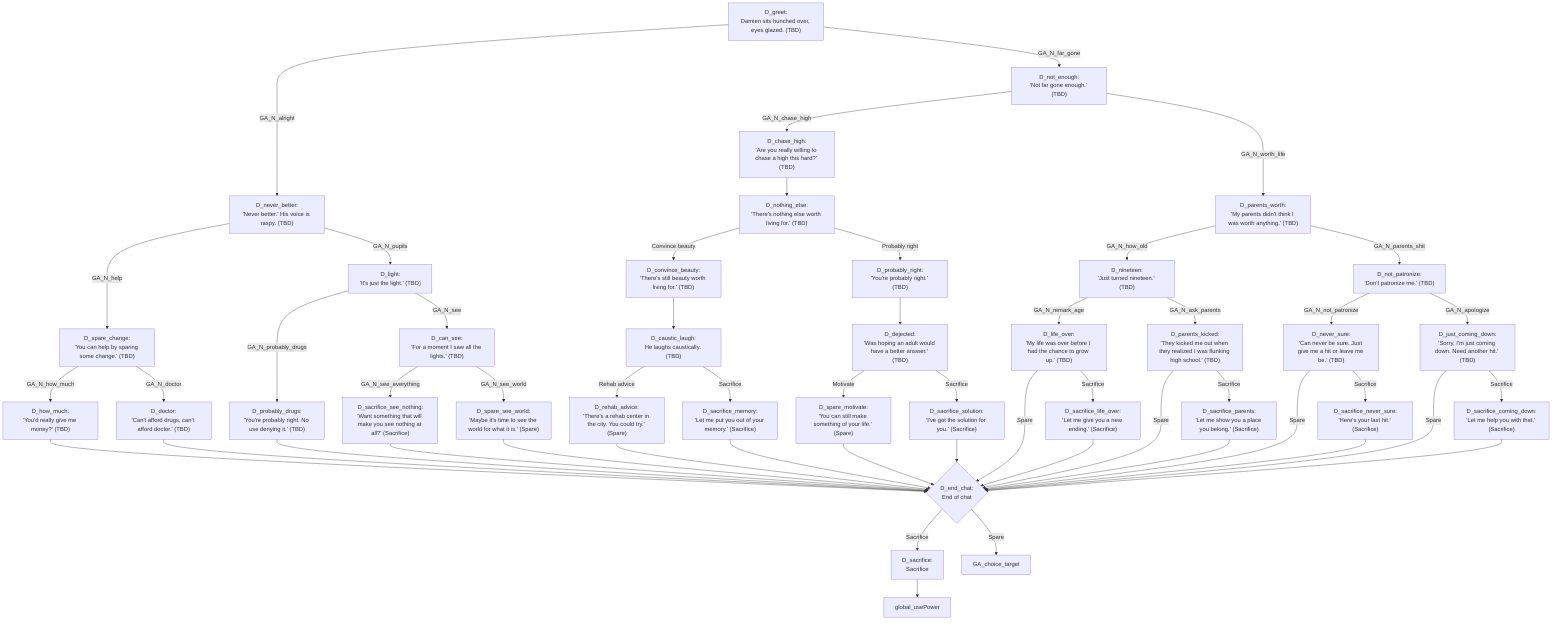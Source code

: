 flowchart TD
direction LR

D_greet["D_greet:<br/>Damien sits hunched over, eyes glazed. (TBD)"] -->|GA_N_alright| D_never_better
D_greet -->|GA_N_far_gone| D_not_enough
D_never_better["D_never_better:<br/>'Never better.' His voice is raspy. (TBD)"] -->|GA_N_help| D_spare_change
D_never_better -->|GA_N_pupils| D_light
D_spare_change["D_spare_change:<br/>'You can help by sparing some change.' (TBD)"] -->|GA_N_how_much| D_how_much
D_spare_change -->|GA_N_doctor| D_doctor
D_how_much["D_how_much:<br/>'You'd really give me money?' (TBD)"] --> D_end_chat
D_doctor["D_doctor:<br/>'Can't afford drugs, can't afford doctor.' (TBD)"] --> D_end_chat

D_light["D_light:<br/>'It's just the light.' (TBD)"] -->|GA_N_probably_drugs| D_probably_drugs
D_light -->|GA_N_see| D_can_see
D_probably_drugs["D_probably_drugs:<br/>'You're probably right. No use denying it.' (TBD)"] --> D_end_chat

D_can_see["D_can_see:<br/>'For a moment I saw all the lights.' (TBD)"] -->|GA_N_see_everything| D_sacrifice_see_nothing
D_can_see -->|GA_N_see_world| D_spare_see_world
D_sacrifice_see_nothing["D_sacrifice_see_nothing:<br/>'Want something that will make you see nothing at all?' (Sacrifice)"] --> D_end_chat
D_spare_see_world["D_spare_see_world:<br/>'Maybe it's time to see the world for what it is.' (Spare)"] --> D_end_chat

D_not_enough["D_not_enough:<br/>'Not far gone enough.' (TBD)"] -->|GA_N_chase_high| D_chase_high
D_not_enough -->|GA_N_worth_life| D_parents_worth

D_chase_high["D_chase_high:<br/>'Are you really willing to chase a high this hard?' (TBD)"] --> D_nothing_else
D_nothing_else["D_nothing_else:<br/>'There's nothing else worth living for.' (TBD)"] -->|Convince beauty| D_convince_beauty
D_nothing_else -->|Probably right| D_probably_right

D_convince_beauty["D_convince_beauty:<br/>'There's still beauty worth living for.' (TBD)"] --> D_caustic_laugh
D_caustic_laugh["D_caustic_laugh:<br/>He laughs caustically. (TBD)"] -->|Rehab advice| D_rehab_advice
D_caustic_laugh -->|Sacrifice| D_sacrifice_memory
D_rehab_advice["D_rehab_advice:<br/>'There's a rehab center in the city. You could try.' (Spare)"] --> D_end_chat
D_sacrifice_memory["D_sacrifice_memory:<br/>'Let me put you out of your memory.' (Sacrifice)"] --> D_end_chat

D_probably_right["D_probably_right:<br/>'You're probably right.' (TBD)"] --> D_dejected
D_dejected["D_dejected:<br/>'Was hoping an adult would have a better answer.' (TBD)"] -->|Motivate| D_spare_motivate
D_dejected -->|Sacrifice| D_sacrifice_solution
D_spare_motivate["D_spare_motivate:<br/>'You can still make something of your life.' (Spare)"] --> D_end_chat
D_sacrifice_solution["D_sacrifice_solution:<br/>'I've got the solution for you.' (Sacrifice)"] --> D_end_chat

D_parents_worth["D_parents_worth:<br/>'My parents didn't think I was worth anything.' (TBD)"] -->|GA_N_how_old| D_nineteen
D_parents_worth -->|GA_N_parents_shit| D_not_patronize
D_nineteen["D_nineteen:<br/>'Just turned nineteen.' (TBD)"] -->|GA_N_remark_age| D_life_over
D_nineteen -->|GA_N_ask_parents| D_parents_kicked
D_life_over["D_life_over:<br/>'My life was over before I had the chance to grow up.' (TBD)"] -->|Spare| D_end_chat
D_life_over -->|Sacrifice| D_sacrifice_life_over
D_sacrifice_life_over["D_sacrifice_life_over:<br/>'Let me give you a new ending.' (Sacrifice)"] --> D_end_chat
D_parents_kicked["D_parents_kicked:<br/>'They kicked me out when they realized I was flunking high school.' (TBD)"] -->|Spare| D_end_chat
D_parents_kicked -->|Sacrifice| D_sacrifice_parents
D_sacrifice_parents["D_sacrifice_parents:<br/>'Let me show you a place you belong.' (Sacrifice)"] --> D_end_chat
D_not_patronize["D_not_patronize:<br/>'Don't patronize me.' (TBD)"] -->|GA_N_not_patronize| D_never_sure
D_not_patronize -->|GA_N_apologize| D_just_coming_down
D_never_sure["D_never_sure:<br/>'Can never be sure. Just give me a hit or leave me be.' (TBD)"] -->|Spare| D_end_chat
D_never_sure -->|Sacrifice| D_sacrifice_never_sure
D_sacrifice_never_sure["D_sacrifice_never_sure:<br/>'Here's your last hit.' (Sacrifice)"] --> D_end_chat
D_just_coming_down["D_just_coming_down:<br/>'Sorry, I'm just coming down. Need another hit.' (TBD)"] -->|Spare| D_end_chat
D_just_coming_down -->|Sacrifice| D_sacrifice_coming_down
D_sacrifice_coming_down["D_sacrifice_coming_down:<br/>'Let me help you with that.' (Sacrifice)"] --> D_end_chat

D_end_chat{"D_end_chat:<br/>End of chat"} -->|Sacrifice| D_sacrifice
D_end_chat -->|Spare| GA_choice_target

D_sacrifice["D_sacrifice:<br/>Sacrifice"] --> global_usePower